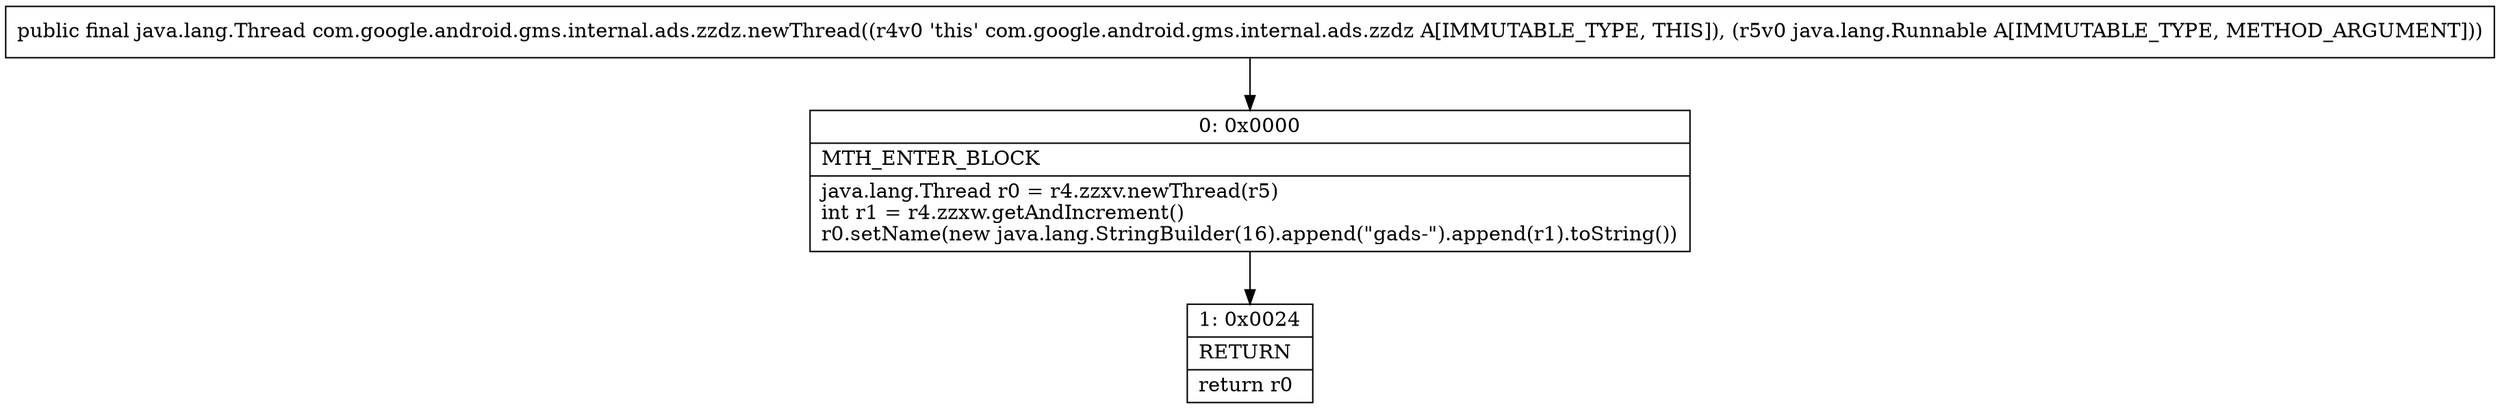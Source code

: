 digraph "CFG forcom.google.android.gms.internal.ads.zzdz.newThread(Ljava\/lang\/Runnable;)Ljava\/lang\/Thread;" {
Node_0 [shape=record,label="{0\:\ 0x0000|MTH_ENTER_BLOCK\l|java.lang.Thread r0 = r4.zzxv.newThread(r5)\lint r1 = r4.zzxw.getAndIncrement()\lr0.setName(new java.lang.StringBuilder(16).append(\"gads\-\").append(r1).toString())\l}"];
Node_1 [shape=record,label="{1\:\ 0x0024|RETURN\l|return r0\l}"];
MethodNode[shape=record,label="{public final java.lang.Thread com.google.android.gms.internal.ads.zzdz.newThread((r4v0 'this' com.google.android.gms.internal.ads.zzdz A[IMMUTABLE_TYPE, THIS]), (r5v0 java.lang.Runnable A[IMMUTABLE_TYPE, METHOD_ARGUMENT])) }"];
MethodNode -> Node_0;
Node_0 -> Node_1;
}

